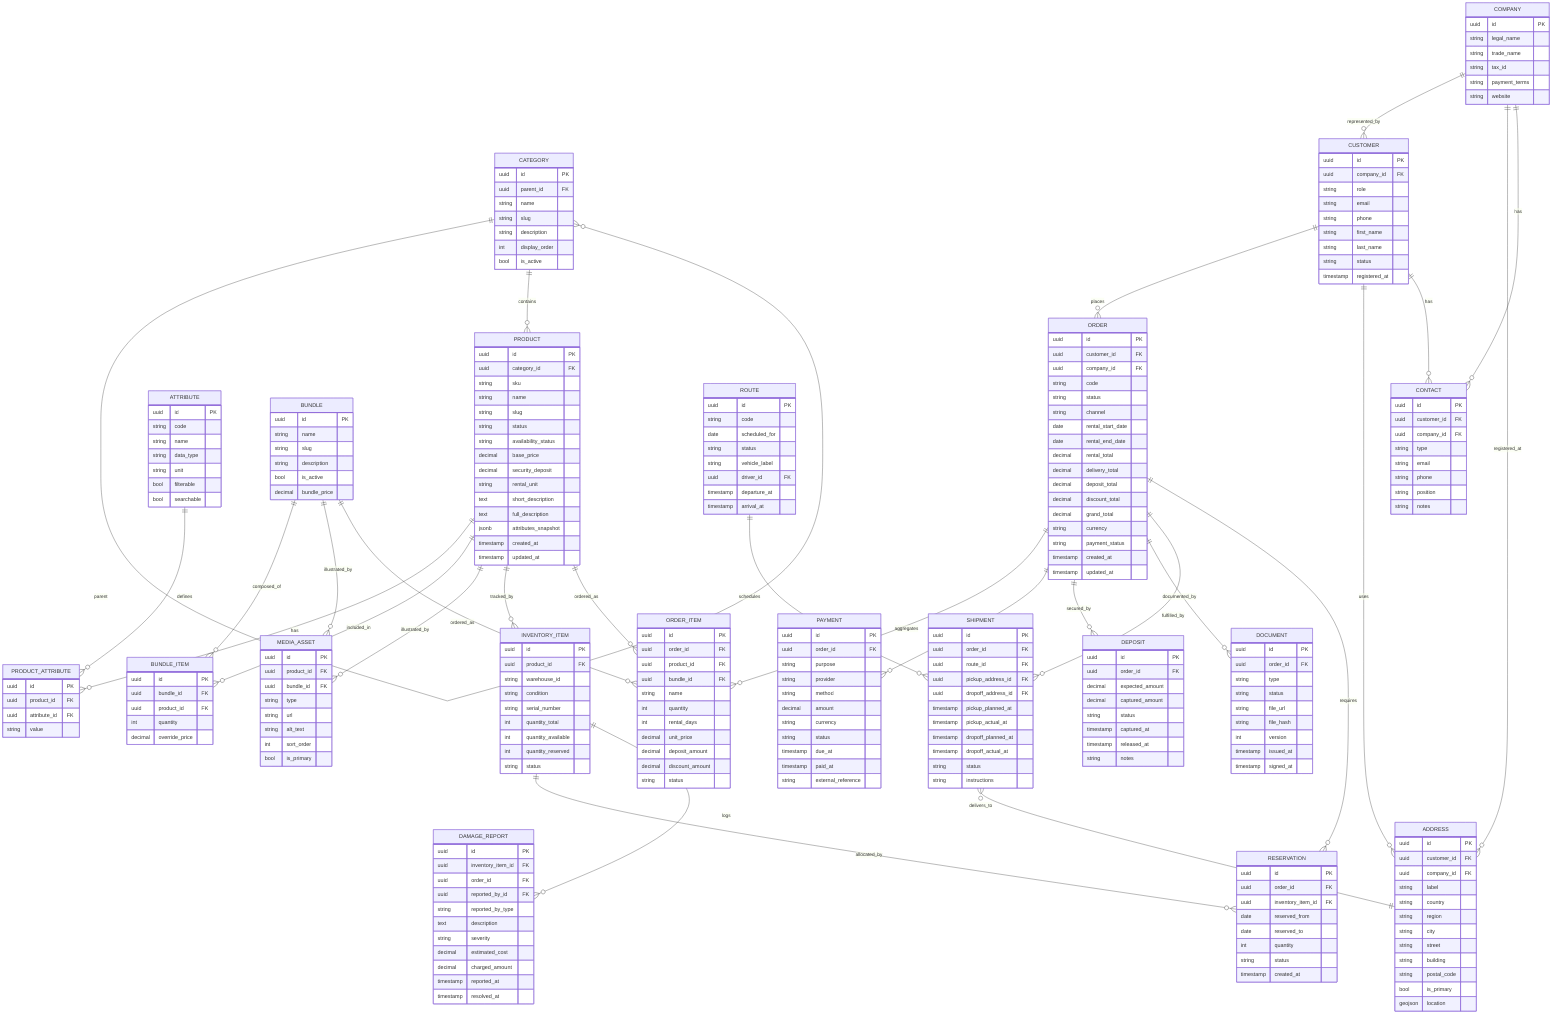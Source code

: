 erDiagram
  CATEGORY ||--o{ CATEGORY : "parent"
  CATEGORY ||--o{ PRODUCT : contains
  PRODUCT ||--o{ PRODUCT_ATTRIBUTE : has
  ATTRIBUTE ||--o{ PRODUCT_ATTRIBUTE : defines
  PRODUCT ||--o{ BUNDLE_ITEM : included_in
  BUNDLE ||--o{ BUNDLE_ITEM : composed_of
  PRODUCT ||--o{ MEDIA_ASSET : illustrated_by
  BUNDLE ||--o{ MEDIA_ASSET : illustrated_by
  PRODUCT ||--o{ INVENTORY_ITEM : tracked_by
  INVENTORY_ITEM ||--o{ RESERVATION : allocated_by
  ORDER ||--o{ ORDER_ITEM : aggregates
  PRODUCT ||--o{ ORDER_ITEM : ordered_as
  BUNDLE ||--o{ ORDER_ITEM : ordered_as
  ORDER ||--o{ PAYMENT : settled_with
  ORDER ||--o{ DEPOSIT : secured_by
  ORDER ||--o{ DOCUMENT : documented_by
  ORDER ||--o{ SHIPMENT : fulfilled_by
  ROUTE ||--o{ SHIPMENT : schedules
  SHIPMENT }o--|| ADDRESS : delivers_to
  CUSTOMER ||--o{ ORDER : places
  CUSTOMER ||--o{ ADDRESS : uses
  COMPANY ||--o{ CUSTOMER : represented_by
  COMPANY ||--o{ ADDRESS : registered_at
  CUSTOMER ||--o{ CONTACT : has
  COMPANY ||--o{ CONTACT : has
  INVENTORY_ITEM ||--o{ DAMAGE_REPORT : logs
  ORDER ||--o{ RESERVATION : requires

  CATEGORY {
    uuid id PK
    uuid parent_id FK
    string name
    string slug
    string description
    int display_order
    bool is_active
  }

  PRODUCT {
    uuid id PK
    uuid category_id FK
    string sku
    string name
    string slug
    string status
    string availability_status
    decimal base_price
    decimal security_deposit
    string rental_unit
    text short_description
    text full_description
    jsonb attributes_snapshot
    timestamp created_at
    timestamp updated_at
  }

  ATTRIBUTE {
    uuid id PK
    string code
    string name
    string data_type
    string unit
    bool filterable
    bool searchable
  }

  PRODUCT_ATTRIBUTE {
    uuid id PK
    uuid product_id FK
    uuid attribute_id FK
    string value
  }

  BUNDLE {
    uuid id PK
    string name
    string slug
    string description
    bool is_active
    decimal bundle_price
  }

  BUNDLE_ITEM {
    uuid id PK
    uuid bundle_id FK
    uuid product_id FK
    int quantity
    decimal override_price
  }

  MEDIA_ASSET {
    uuid id PK
    uuid product_id FK
    uuid bundle_id FK
    string type
    string url
    string alt_text
    int sort_order
    bool is_primary
  }

  CUSTOMER {
    uuid id PK
    uuid company_id FK
    string role
    string email
    string phone
    string first_name
    string last_name
    string status
    timestamp registered_at
  }

  COMPANY {
    uuid id PK
    string legal_name
    string trade_name
    string tax_id
    string payment_terms
    string website
  }

  ADDRESS {
    uuid id PK
    uuid customer_id FK
    uuid company_id FK
    string label
    string country
    string region
    string city
    string street
    string building
    string postal_code
    bool is_primary
    geojson location
  }

  CONTACT {
    uuid id PK
    uuid customer_id FK
    uuid company_id FK
    string type
    string email
    string phone
    string position
    string notes
  }

  ORDER {
    uuid id PK
    uuid customer_id FK
    uuid company_id FK
    string code
    string status
    string channel
    date rental_start_date
    date rental_end_date
    decimal rental_total
    decimal delivery_total
    decimal deposit_total
    decimal discount_total
    decimal grand_total
    string currency
    string payment_status
    timestamp created_at
    timestamp updated_at
  }

  ORDER_ITEM {
    uuid id PK
    uuid order_id FK
    uuid product_id FK
    uuid bundle_id FK
    string name
    int quantity
    int rental_days
    decimal unit_price
    decimal deposit_amount
    decimal discount_amount
    string status
  }

  PAYMENT {
    uuid id PK
    uuid order_id FK
    string purpose
    string provider
    string method
    decimal amount
    string currency
    string status
    timestamp due_at
    timestamp paid_at
    string external_reference
  }

  DEPOSIT {
    uuid id PK
    uuid order_id FK
    decimal expected_amount
    decimal captured_amount
    string status
    timestamp captured_at
    timestamp released_at
    string notes
  }

  INVENTORY_ITEM {
    uuid id PK
    uuid product_id FK
    string warehouse_id
    string condition
    string serial_number
    int quantity_total
    int quantity_available
    int quantity_reserved
    string status
  }

  RESERVATION {
    uuid id PK
    uuid order_id FK
    uuid inventory_item_id FK
    date reserved_from
    date reserved_to
    int quantity
    string status
    timestamp created_at
  }

  DAMAGE_REPORT {
    uuid id PK
    uuid inventory_item_id FK
    uuid order_id FK
    uuid reported_by_id FK
    string reported_by_type
    text description
    string severity
    decimal estimated_cost
    decimal charged_amount
    timestamp reported_at
    timestamp resolved_at
  }

  DOCUMENT {
    uuid id PK
    uuid order_id FK
    string type
    string status
    string file_url
    string file_hash
    int version
    timestamp issued_at
    timestamp signed_at
  }

  ROUTE {
    uuid id PK
    string code
    date scheduled_for
    string status
    string vehicle_label
    uuid driver_id FK
    timestamp departure_at
    timestamp arrival_at
  }

  SHIPMENT {
    uuid id PK
    uuid order_id FK
    uuid route_id FK
    uuid pickup_address_id FK
    uuid dropoff_address_id FK
    timestamp pickup_planned_at
    timestamp pickup_actual_at
    timestamp dropoff_planned_at
    timestamp dropoff_actual_at
    string status
    string instructions
  }